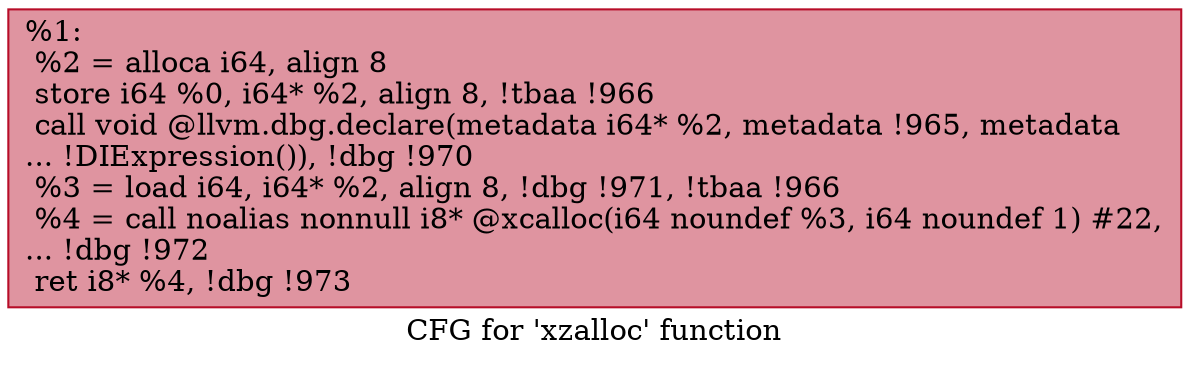 digraph "CFG for 'xzalloc' function" {
	label="CFG for 'xzalloc' function";

	Node0x23d38c0 [shape=record,color="#b70d28ff", style=filled, fillcolor="#b70d2870",label="{%1:\l  %2 = alloca i64, align 8\l  store i64 %0, i64* %2, align 8, !tbaa !966\l  call void @llvm.dbg.declare(metadata i64* %2, metadata !965, metadata\l... !DIExpression()), !dbg !970\l  %3 = load i64, i64* %2, align 8, !dbg !971, !tbaa !966\l  %4 = call noalias nonnull i8* @xcalloc(i64 noundef %3, i64 noundef 1) #22,\l... !dbg !972\l  ret i8* %4, !dbg !973\l}"];
}
